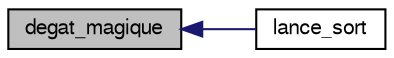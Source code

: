 digraph G
{
  bgcolor="transparent";
  edge [fontname="FreeSans",fontsize="10",labelfontname="FreeSans",labelfontsize="10"];
  node [fontname="FreeSans",fontsize="10",shape=record];
  rankdir=LR;
  Node1 [label="degat_magique",height=0.2,width=0.4,color="black", fillcolor="grey75", style="filled" fontcolor="black"];
  Node1 -> Node2 [dir=back,color="midnightblue",fontsize="10",style="solid",fontname="FreeSans"];
  Node2 [label="lance_sort",height=0.2,width=0.4,color="black",URL="$action_8inc_8php.html#ade8488be9c61e8ae3aa296f8edac0d9f",tooltip="Lance un sort lors d&#39;un combat."];
}
